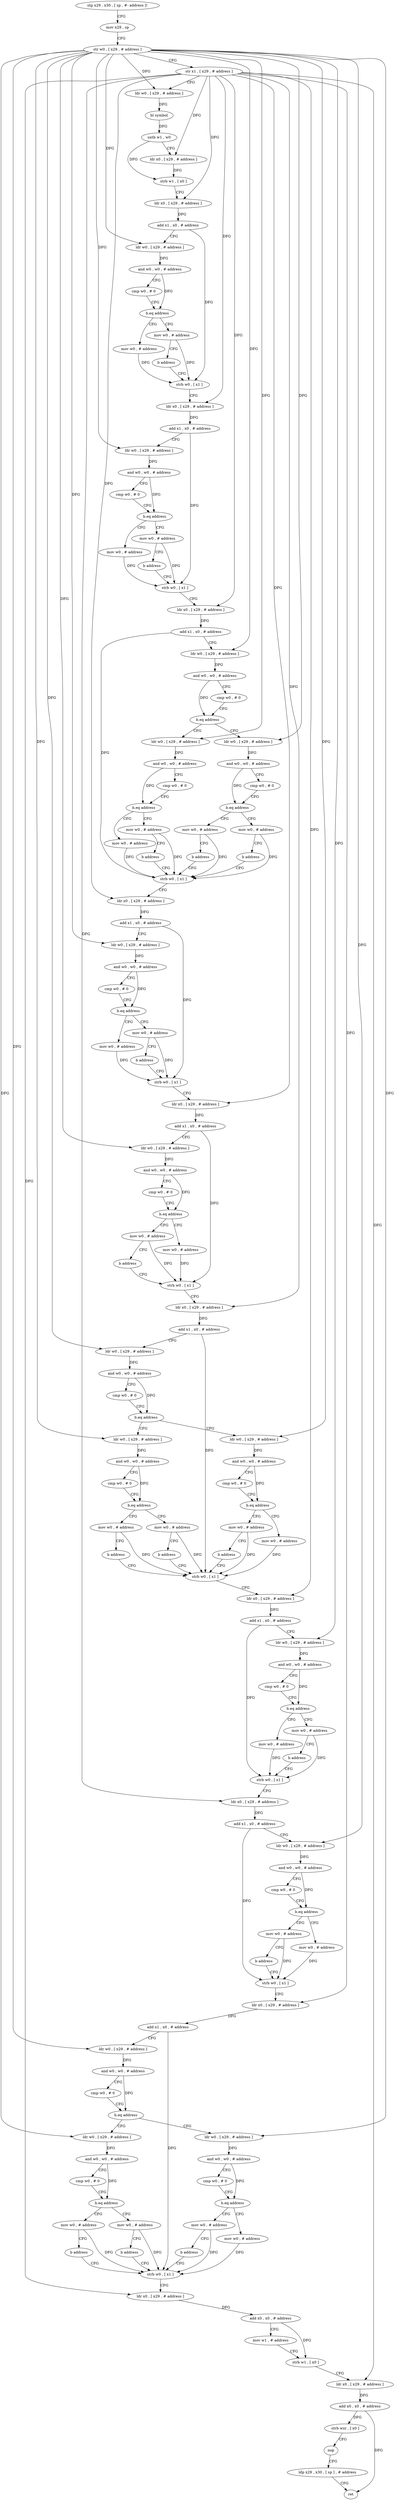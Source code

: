 digraph "func" {
"4302584" [label = "stp x29 , x30 , [ sp , #- address ]!" ]
"4302588" [label = "mov x29 , sp" ]
"4302592" [label = "str w0 , [ x29 , # address ]" ]
"4302596" [label = "str x1 , [ x29 , # address ]" ]
"4302600" [label = "ldr w0 , [ x29 , # address ]" ]
"4302604" [label = "bl symbol" ]
"4302608" [label = "uxtb w1 , w0" ]
"4302612" [label = "ldr x0 , [ x29 , # address ]" ]
"4302616" [label = "strb w1 , [ x0 ]" ]
"4302620" [label = "ldr x0 , [ x29 , # address ]" ]
"4302624" [label = "add x1 , x0 , # address" ]
"4302628" [label = "ldr w0 , [ x29 , # address ]" ]
"4302632" [label = "and w0 , w0 , # address" ]
"4302636" [label = "cmp w0 , # 0" ]
"4302640" [label = "b.eq address" ]
"4302652" [label = "mov w0 , # address" ]
"4302644" [label = "mov w0 , # address" ]
"4302656" [label = "strb w0 , [ x1 ]" ]
"4302648" [label = "b address" ]
"4302692" [label = "mov w0 , # address" ]
"4302696" [label = "strb w0 , [ x1 ]" ]
"4302684" [label = "mov w0 , # address" ]
"4302688" [label = "b address" ]
"4302660" [label = "ldr x0 , [ x29 , # address ]" ]
"4302664" [label = "add x1 , x0 , # address" ]
"4302668" [label = "ldr w0 , [ x29 , # address ]" ]
"4302672" [label = "and w0 , w0 , # address" ]
"4302676" [label = "cmp w0 , # 0" ]
"4302680" [label = "b.eq address" ]
"4302756" [label = "ldr w0 , [ x29 , # address ]" ]
"4302760" [label = "and w0 , w0 , # address" ]
"4302764" [label = "cmp w0 , # 0" ]
"4302768" [label = "b.eq address" ]
"4302780" [label = "mov w0 , # address" ]
"4302772" [label = "mov w0 , # address" ]
"4302724" [label = "ldr w0 , [ x29 , # address ]" ]
"4302728" [label = "and w0 , w0 , # address" ]
"4302732" [label = "cmp w0 , # 0" ]
"4302736" [label = "b.eq address" ]
"4302748" [label = "mov w0 , # address" ]
"4302740" [label = "mov w0 , # address" ]
"4302700" [label = "ldr x0 , [ x29 , # address ]" ]
"4302704" [label = "add x1 , x0 , # address" ]
"4302708" [label = "ldr w0 , [ x29 , # address ]" ]
"4302712" [label = "and w0 , w0 , # address" ]
"4302716" [label = "cmp w0 , # 0" ]
"4302720" [label = "b.eq address" ]
"4302784" [label = "strb w0 , [ x1 ]" ]
"4302776" [label = "b address" ]
"4302752" [label = "b address" ]
"4302744" [label = "b address" ]
"4302820" [label = "mov w0 , # address" ]
"4302824" [label = "strb w0 , [ x1 ]" ]
"4302812" [label = "mov w0 , # address" ]
"4302816" [label = "b address" ]
"4302788" [label = "ldr x0 , [ x29 , # address ]" ]
"4302792" [label = "add x1 , x0 , # address" ]
"4302796" [label = "ldr w0 , [ x29 , # address ]" ]
"4302800" [label = "and w0 , w0 , # address" ]
"4302804" [label = "cmp w0 , # 0" ]
"4302808" [label = "b.eq address" ]
"4302860" [label = "mov w0 , # address" ]
"4302864" [label = "strb w0 , [ x1 ]" ]
"4302852" [label = "mov w0 , # address" ]
"4302856" [label = "b address" ]
"4302828" [label = "ldr x0 , [ x29 , # address ]" ]
"4302832" [label = "add x1 , x0 , # address" ]
"4302836" [label = "ldr w0 , [ x29 , # address ]" ]
"4302840" [label = "and w0 , w0 , # address" ]
"4302844" [label = "cmp w0 , # 0" ]
"4302848" [label = "b.eq address" ]
"4302924" [label = "ldr w0 , [ x29 , # address ]" ]
"4302928" [label = "and w0 , w0 , # address" ]
"4302932" [label = "cmp w0 , # 0" ]
"4302936" [label = "b.eq address" ]
"4302948" [label = "mov w0 , # address" ]
"4302940" [label = "mov w0 , # address" ]
"4302892" [label = "ldr w0 , [ x29 , # address ]" ]
"4302896" [label = "and w0 , w0 , # address" ]
"4302900" [label = "cmp w0 , # 0" ]
"4302904" [label = "b.eq address" ]
"4302916" [label = "mov w0 , # address" ]
"4302908" [label = "mov w0 , # address" ]
"4302868" [label = "ldr x0 , [ x29 , # address ]" ]
"4302872" [label = "add x1 , x0 , # address" ]
"4302876" [label = "ldr w0 , [ x29 , # address ]" ]
"4302880" [label = "and w0 , w0 , # address" ]
"4302884" [label = "cmp w0 , # 0" ]
"4302888" [label = "b.eq address" ]
"4302952" [label = "strb w0 , [ x1 ]" ]
"4302944" [label = "b address" ]
"4302920" [label = "b address" ]
"4302912" [label = "b address" ]
"4302988" [label = "mov w0 , # address" ]
"4302992" [label = "strb w0 , [ x1 ]" ]
"4302980" [label = "mov w0 , # address" ]
"4302984" [label = "b address" ]
"4302956" [label = "ldr x0 , [ x29 , # address ]" ]
"4302960" [label = "add x1 , x0 , # address" ]
"4302964" [label = "ldr w0 , [ x29 , # address ]" ]
"4302968" [label = "and w0 , w0 , # address" ]
"4302972" [label = "cmp w0 , # 0" ]
"4302976" [label = "b.eq address" ]
"4303028" [label = "mov w0 , # address" ]
"4303032" [label = "strb w0 , [ x1 ]" ]
"4303020" [label = "mov w0 , # address" ]
"4303024" [label = "b address" ]
"4302996" [label = "ldr x0 , [ x29 , # address ]" ]
"4303000" [label = "add x1 , x0 , # address" ]
"4303004" [label = "ldr w0 , [ x29 , # address ]" ]
"4303008" [label = "and w0 , w0 , # address" ]
"4303012" [label = "cmp w0 , # 0" ]
"4303016" [label = "b.eq address" ]
"4303092" [label = "ldr w0 , [ x29 , # address ]" ]
"4303096" [label = "and w0 , w0 , # address" ]
"4303100" [label = "cmp w0 , # 0" ]
"4303104" [label = "b.eq address" ]
"4303116" [label = "mov w0 , # address" ]
"4303108" [label = "mov w0 , # address" ]
"4303060" [label = "ldr w0 , [ x29 , # address ]" ]
"4303064" [label = "and w0 , w0 , # address" ]
"4303068" [label = "cmp w0 , # 0" ]
"4303072" [label = "b.eq address" ]
"4303084" [label = "mov w0 , # address" ]
"4303076" [label = "mov w0 , # address" ]
"4303036" [label = "ldr x0 , [ x29 , # address ]" ]
"4303040" [label = "add x1 , x0 , # address" ]
"4303044" [label = "ldr w0 , [ x29 , # address ]" ]
"4303048" [label = "and w0 , w0 , # address" ]
"4303052" [label = "cmp w0 , # 0" ]
"4303056" [label = "b.eq address" ]
"4303120" [label = "strb w0 , [ x1 ]" ]
"4303112" [label = "b address" ]
"4303088" [label = "b address" ]
"4303080" [label = "b address" ]
"4303124" [label = "ldr x0 , [ x29 , # address ]" ]
"4303128" [label = "add x0 , x0 , # address" ]
"4303132" [label = "mov w1 , # address" ]
"4303136" [label = "strb w1 , [ x0 ]" ]
"4303140" [label = "ldr x0 , [ x29 , # address ]" ]
"4303144" [label = "add x0 , x0 , # address" ]
"4303148" [label = "strb wzr , [ x0 ]" ]
"4303152" [label = "nop" ]
"4303156" [label = "ldp x29 , x30 , [ sp ] , # address" ]
"4303160" [label = "ret" ]
"4302584" -> "4302588" [ label = "CFG" ]
"4302588" -> "4302592" [ label = "CFG" ]
"4302592" -> "4302596" [ label = "CFG" ]
"4302592" -> "4302600" [ label = "DFG" ]
"4302592" -> "4302628" [ label = "DFG" ]
"4302592" -> "4302668" [ label = "DFG" ]
"4302592" -> "4302708" [ label = "DFG" ]
"4302592" -> "4302756" [ label = "DFG" ]
"4302592" -> "4302724" [ label = "DFG" ]
"4302592" -> "4302796" [ label = "DFG" ]
"4302592" -> "4302836" [ label = "DFG" ]
"4302592" -> "4302876" [ label = "DFG" ]
"4302592" -> "4302924" [ label = "DFG" ]
"4302592" -> "4302892" [ label = "DFG" ]
"4302592" -> "4302964" [ label = "DFG" ]
"4302592" -> "4303004" [ label = "DFG" ]
"4302592" -> "4303044" [ label = "DFG" ]
"4302592" -> "4303092" [ label = "DFG" ]
"4302592" -> "4303060" [ label = "DFG" ]
"4302596" -> "4302600" [ label = "CFG" ]
"4302596" -> "4302612" [ label = "DFG" ]
"4302596" -> "4302620" [ label = "DFG" ]
"4302596" -> "4302660" [ label = "DFG" ]
"4302596" -> "4302700" [ label = "DFG" ]
"4302596" -> "4302788" [ label = "DFG" ]
"4302596" -> "4302828" [ label = "DFG" ]
"4302596" -> "4302868" [ label = "DFG" ]
"4302596" -> "4302956" [ label = "DFG" ]
"4302596" -> "4302996" [ label = "DFG" ]
"4302596" -> "4303036" [ label = "DFG" ]
"4302596" -> "4303124" [ label = "DFG" ]
"4302596" -> "4303140" [ label = "DFG" ]
"4302600" -> "4302604" [ label = "DFG" ]
"4302604" -> "4302608" [ label = "DFG" ]
"4302608" -> "4302612" [ label = "CFG" ]
"4302608" -> "4302616" [ label = "DFG" ]
"4302612" -> "4302616" [ label = "DFG" ]
"4302616" -> "4302620" [ label = "CFG" ]
"4302620" -> "4302624" [ label = "DFG" ]
"4302624" -> "4302628" [ label = "CFG" ]
"4302624" -> "4302656" [ label = "DFG" ]
"4302628" -> "4302632" [ label = "DFG" ]
"4302632" -> "4302636" [ label = "CFG" ]
"4302632" -> "4302640" [ label = "DFG" ]
"4302636" -> "4302640" [ label = "CFG" ]
"4302640" -> "4302652" [ label = "CFG" ]
"4302640" -> "4302644" [ label = "CFG" ]
"4302652" -> "4302656" [ label = "DFG" ]
"4302644" -> "4302648" [ label = "CFG" ]
"4302644" -> "4302656" [ label = "DFG" ]
"4302656" -> "4302660" [ label = "CFG" ]
"4302648" -> "4302656" [ label = "CFG" ]
"4302692" -> "4302696" [ label = "DFG" ]
"4302696" -> "4302700" [ label = "CFG" ]
"4302684" -> "4302688" [ label = "CFG" ]
"4302684" -> "4302696" [ label = "DFG" ]
"4302688" -> "4302696" [ label = "CFG" ]
"4302660" -> "4302664" [ label = "DFG" ]
"4302664" -> "4302668" [ label = "CFG" ]
"4302664" -> "4302696" [ label = "DFG" ]
"4302668" -> "4302672" [ label = "DFG" ]
"4302672" -> "4302676" [ label = "CFG" ]
"4302672" -> "4302680" [ label = "DFG" ]
"4302676" -> "4302680" [ label = "CFG" ]
"4302680" -> "4302692" [ label = "CFG" ]
"4302680" -> "4302684" [ label = "CFG" ]
"4302756" -> "4302760" [ label = "DFG" ]
"4302760" -> "4302764" [ label = "CFG" ]
"4302760" -> "4302768" [ label = "DFG" ]
"4302764" -> "4302768" [ label = "CFG" ]
"4302768" -> "4302780" [ label = "CFG" ]
"4302768" -> "4302772" [ label = "CFG" ]
"4302780" -> "4302784" [ label = "DFG" ]
"4302772" -> "4302776" [ label = "CFG" ]
"4302772" -> "4302784" [ label = "DFG" ]
"4302724" -> "4302728" [ label = "DFG" ]
"4302728" -> "4302732" [ label = "CFG" ]
"4302728" -> "4302736" [ label = "DFG" ]
"4302732" -> "4302736" [ label = "CFG" ]
"4302736" -> "4302748" [ label = "CFG" ]
"4302736" -> "4302740" [ label = "CFG" ]
"4302748" -> "4302752" [ label = "CFG" ]
"4302748" -> "4302784" [ label = "DFG" ]
"4302740" -> "4302744" [ label = "CFG" ]
"4302740" -> "4302784" [ label = "DFG" ]
"4302700" -> "4302704" [ label = "DFG" ]
"4302704" -> "4302708" [ label = "CFG" ]
"4302704" -> "4302784" [ label = "DFG" ]
"4302708" -> "4302712" [ label = "DFG" ]
"4302712" -> "4302716" [ label = "CFG" ]
"4302712" -> "4302720" [ label = "DFG" ]
"4302716" -> "4302720" [ label = "CFG" ]
"4302720" -> "4302756" [ label = "CFG" ]
"4302720" -> "4302724" [ label = "CFG" ]
"4302784" -> "4302788" [ label = "CFG" ]
"4302776" -> "4302784" [ label = "CFG" ]
"4302752" -> "4302784" [ label = "CFG" ]
"4302744" -> "4302784" [ label = "CFG" ]
"4302820" -> "4302824" [ label = "DFG" ]
"4302824" -> "4302828" [ label = "CFG" ]
"4302812" -> "4302816" [ label = "CFG" ]
"4302812" -> "4302824" [ label = "DFG" ]
"4302816" -> "4302824" [ label = "CFG" ]
"4302788" -> "4302792" [ label = "DFG" ]
"4302792" -> "4302796" [ label = "CFG" ]
"4302792" -> "4302824" [ label = "DFG" ]
"4302796" -> "4302800" [ label = "DFG" ]
"4302800" -> "4302804" [ label = "CFG" ]
"4302800" -> "4302808" [ label = "DFG" ]
"4302804" -> "4302808" [ label = "CFG" ]
"4302808" -> "4302820" [ label = "CFG" ]
"4302808" -> "4302812" [ label = "CFG" ]
"4302860" -> "4302864" [ label = "DFG" ]
"4302864" -> "4302868" [ label = "CFG" ]
"4302852" -> "4302856" [ label = "CFG" ]
"4302852" -> "4302864" [ label = "DFG" ]
"4302856" -> "4302864" [ label = "CFG" ]
"4302828" -> "4302832" [ label = "DFG" ]
"4302832" -> "4302836" [ label = "CFG" ]
"4302832" -> "4302864" [ label = "DFG" ]
"4302836" -> "4302840" [ label = "DFG" ]
"4302840" -> "4302844" [ label = "CFG" ]
"4302840" -> "4302848" [ label = "DFG" ]
"4302844" -> "4302848" [ label = "CFG" ]
"4302848" -> "4302860" [ label = "CFG" ]
"4302848" -> "4302852" [ label = "CFG" ]
"4302924" -> "4302928" [ label = "DFG" ]
"4302928" -> "4302932" [ label = "CFG" ]
"4302928" -> "4302936" [ label = "DFG" ]
"4302932" -> "4302936" [ label = "CFG" ]
"4302936" -> "4302948" [ label = "CFG" ]
"4302936" -> "4302940" [ label = "CFG" ]
"4302948" -> "4302952" [ label = "DFG" ]
"4302940" -> "4302944" [ label = "CFG" ]
"4302940" -> "4302952" [ label = "DFG" ]
"4302892" -> "4302896" [ label = "DFG" ]
"4302896" -> "4302900" [ label = "CFG" ]
"4302896" -> "4302904" [ label = "DFG" ]
"4302900" -> "4302904" [ label = "CFG" ]
"4302904" -> "4302916" [ label = "CFG" ]
"4302904" -> "4302908" [ label = "CFG" ]
"4302916" -> "4302920" [ label = "CFG" ]
"4302916" -> "4302952" [ label = "DFG" ]
"4302908" -> "4302912" [ label = "CFG" ]
"4302908" -> "4302952" [ label = "DFG" ]
"4302868" -> "4302872" [ label = "DFG" ]
"4302872" -> "4302876" [ label = "CFG" ]
"4302872" -> "4302952" [ label = "DFG" ]
"4302876" -> "4302880" [ label = "DFG" ]
"4302880" -> "4302884" [ label = "CFG" ]
"4302880" -> "4302888" [ label = "DFG" ]
"4302884" -> "4302888" [ label = "CFG" ]
"4302888" -> "4302924" [ label = "CFG" ]
"4302888" -> "4302892" [ label = "CFG" ]
"4302952" -> "4302956" [ label = "CFG" ]
"4302944" -> "4302952" [ label = "CFG" ]
"4302920" -> "4302952" [ label = "CFG" ]
"4302912" -> "4302952" [ label = "CFG" ]
"4302988" -> "4302992" [ label = "DFG" ]
"4302992" -> "4302996" [ label = "CFG" ]
"4302980" -> "4302984" [ label = "CFG" ]
"4302980" -> "4302992" [ label = "DFG" ]
"4302984" -> "4302992" [ label = "CFG" ]
"4302956" -> "4302960" [ label = "DFG" ]
"4302960" -> "4302964" [ label = "CFG" ]
"4302960" -> "4302992" [ label = "DFG" ]
"4302964" -> "4302968" [ label = "DFG" ]
"4302968" -> "4302972" [ label = "CFG" ]
"4302968" -> "4302976" [ label = "DFG" ]
"4302972" -> "4302976" [ label = "CFG" ]
"4302976" -> "4302988" [ label = "CFG" ]
"4302976" -> "4302980" [ label = "CFG" ]
"4303028" -> "4303032" [ label = "DFG" ]
"4303032" -> "4303036" [ label = "CFG" ]
"4303020" -> "4303024" [ label = "CFG" ]
"4303020" -> "4303032" [ label = "DFG" ]
"4303024" -> "4303032" [ label = "CFG" ]
"4302996" -> "4303000" [ label = "DFG" ]
"4303000" -> "4303004" [ label = "CFG" ]
"4303000" -> "4303032" [ label = "DFG" ]
"4303004" -> "4303008" [ label = "DFG" ]
"4303008" -> "4303012" [ label = "CFG" ]
"4303008" -> "4303016" [ label = "DFG" ]
"4303012" -> "4303016" [ label = "CFG" ]
"4303016" -> "4303028" [ label = "CFG" ]
"4303016" -> "4303020" [ label = "CFG" ]
"4303092" -> "4303096" [ label = "DFG" ]
"4303096" -> "4303100" [ label = "CFG" ]
"4303096" -> "4303104" [ label = "DFG" ]
"4303100" -> "4303104" [ label = "CFG" ]
"4303104" -> "4303116" [ label = "CFG" ]
"4303104" -> "4303108" [ label = "CFG" ]
"4303116" -> "4303120" [ label = "DFG" ]
"4303108" -> "4303112" [ label = "CFG" ]
"4303108" -> "4303120" [ label = "DFG" ]
"4303060" -> "4303064" [ label = "DFG" ]
"4303064" -> "4303068" [ label = "CFG" ]
"4303064" -> "4303072" [ label = "DFG" ]
"4303068" -> "4303072" [ label = "CFG" ]
"4303072" -> "4303084" [ label = "CFG" ]
"4303072" -> "4303076" [ label = "CFG" ]
"4303084" -> "4303088" [ label = "CFG" ]
"4303084" -> "4303120" [ label = "DFG" ]
"4303076" -> "4303080" [ label = "CFG" ]
"4303076" -> "4303120" [ label = "DFG" ]
"4303036" -> "4303040" [ label = "DFG" ]
"4303040" -> "4303044" [ label = "CFG" ]
"4303040" -> "4303120" [ label = "DFG" ]
"4303044" -> "4303048" [ label = "DFG" ]
"4303048" -> "4303052" [ label = "CFG" ]
"4303048" -> "4303056" [ label = "DFG" ]
"4303052" -> "4303056" [ label = "CFG" ]
"4303056" -> "4303092" [ label = "CFG" ]
"4303056" -> "4303060" [ label = "CFG" ]
"4303120" -> "4303124" [ label = "CFG" ]
"4303112" -> "4303120" [ label = "CFG" ]
"4303088" -> "4303120" [ label = "CFG" ]
"4303080" -> "4303120" [ label = "CFG" ]
"4303124" -> "4303128" [ label = "DFG" ]
"4303128" -> "4303132" [ label = "CFG" ]
"4303128" -> "4303136" [ label = "DFG" ]
"4303132" -> "4303136" [ label = "CFG" ]
"4303136" -> "4303140" [ label = "CFG" ]
"4303140" -> "4303144" [ label = "DFG" ]
"4303144" -> "4303148" [ label = "DFG" ]
"4303144" -> "4303160" [ label = "DFG" ]
"4303148" -> "4303152" [ label = "CFG" ]
"4303152" -> "4303156" [ label = "CFG" ]
"4303156" -> "4303160" [ label = "CFG" ]
}
